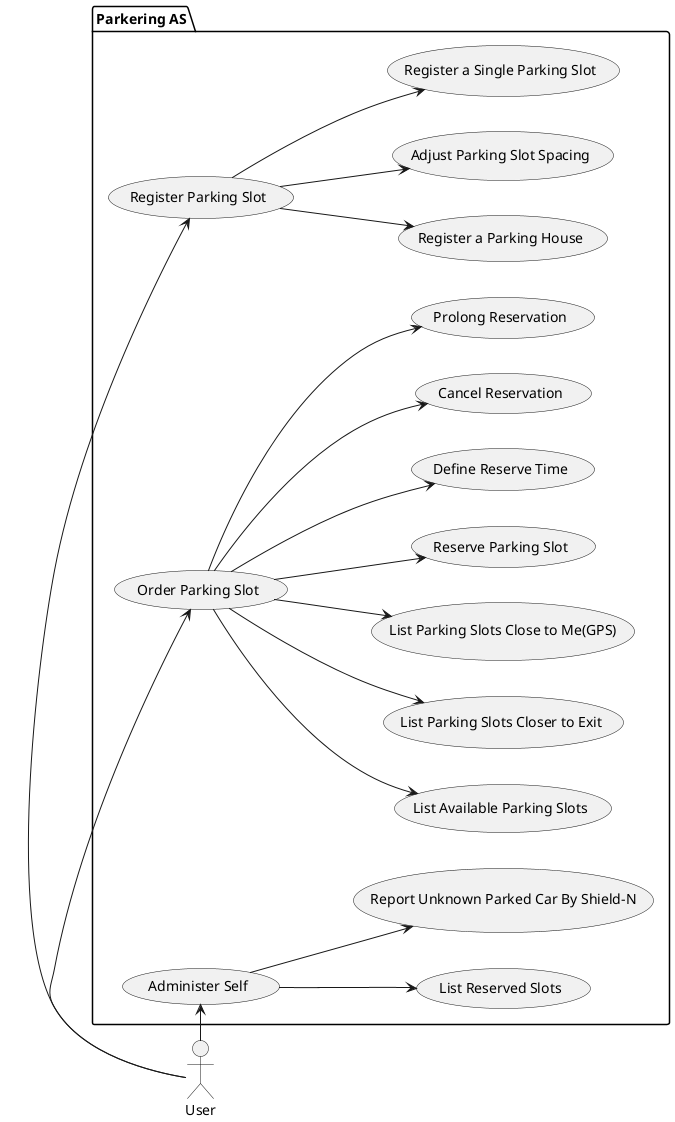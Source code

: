 @startuml
'overordnet grupper 4-6

left to right direction
:User: as usr
':Admin: as adm
package "Parkering AS" {
'overordnet
' usecase "Registering Of Account" as A1
' usecase "User Login" as A2
' usecase "User Setup" as A3
 usecase "Register Parking Slot" as A4
 usecase "Order Parking Slot" as A5
 usecase "Administer Self" as A6
' usecase "Register Unpayed" as A7
' usecase "Integrated Maps" as A8
' usecase "Parking owner" as A9
' usecase "Statistics" as A10
' usecase "Sorting" as A11
' usecase "Conatct" as A12
' usecase "Rapport" as A13
' usecase "Administer" as A14


' underordnet
' A1 "Registering Of Account"
' usecase "Register an Email" as A1B1
' usecase "Register a Phone Number" as A1B2
' usecase "Sign in With Google" as A1B3
' usecase "Sign in With Apple" as A1B4
' 'A2 "User Login"
' usecase "Instant Login with tlf/email" as A2B1
' usecase "Login with 3-rd Party" as A2B2
' usecase "Restore Password" as A2B3
' 'A3 "User Setup"
' usecase "Register a Car with shield number" as A3B1
' usecase "Register a Credit/Debit Card" as A3B2
' usecase "Register a Vips Account" as A3B3
 'A4 "Register Parking Slot"
 usecase "Register a Parking House" as A4B1
 usecase "Adjust Parking Slot Spacing" as A4B2
 usecase "Register a Single Parking Slot" as A4B3
 'A5 "Order Parking Slot"
 usecase "List Available Parking Slots" as A5B1
 usecase "List Parking Slots Closer to Exit" as A5B2
 usecase "List Parking Slots Close to Me(GPS)" as A5B3
 usecase "Reserve Parking Slot" as A5B4
 usecase "Define Reserve Time" as A5B5
 usecase "Cancel Reservation" as A5B6
 usecase "Prolong Reservation" as A5B7
 'A6 "Administer Own"
 usecase "List Reserved Slots" as A6B1
 usecase "Report Unknown Parked Car By Shield-N" as A6B2
 'A7 "Register Unpayed"
' usecase "User Warning If Car Number Not Matching" as A7B1
' usecase "Register an Unknown User" as A7B2
' 'A8 "Integrated Maps"
' usecase "Get Aid of "Open Map" For Indoors" as A8B1
' usecase "Get Aid Of "Google Maps" For Location Search" as A8B2
' usecase "Get Aid of "Google Maps"  For Indoors Search" as A8B3
' usecase "Get Aid of "Open Map" Support For Location Search" as A8B4
' 'A9  "Parking owner"
' usecase "Overview Owned Slots" as A9B1
' usecase "Overview Usage Statistics" as A9B2
'' A10 "Statistics"
' usecase "Overview Unpayed Reported Cars" as A10B1
' usecase "Overview Registering Per Time Unit" as A10B2
' usecase "Overview Income Per Time Unit" as A10B3
' 'A11 "Sorting"
' usecase "Sort By GPS" as A11B1
' usecase "Sort By Travel Time " as A11B2
' usecase "Sort By Previously Most Used " as A11B3
' 'A12 "Conatct"
' usecase "Communicate with Integrated Chat" as A12B1
' usecase "Get Mobile Number Of Another User" as A12B2
' usecase "Get Email Addres Of Another User" as A12B3
' 'A13 "Rapport"
' usecase "Report Occupied Reserved Slot" as A13B1
' usecase "Report Non-Responding Parking-Owner " as A13B2
' usecase "Report Inappropriate Add Content" as A13B3
' usecase "Report Inappropriate Chat Content" as A13B4
' 'A14 "Administrer"
'' usecase "Remove Inappropriate Parking Registration" as A14B1
'' usecase "Ban User Temporarily" as A14B2
'' usecase "Remove User Permanently" as A14B3

}

'User - Entities
'usr -> A1
'usr -> A2
'usr -> A3
usr -> A4
usr -> A5
usr -> A6
'usr -> A7
'usr -> A8
'usr -> A9
'usr -> A10
'usr -> A11
'usr -> A12
'usr -> A13

'adm -> A14

''ENtities - Enteties
'A1 --> A1B1
'A1 --> A1B2
'A1 --> A1B3
'A1 --> A1B4
'
'A2 --> A2B1
'A2 --> A2B2
'A2 --> A2B3
'
'A3 --> A3B1
'A3 --> A3B2
'A3 --> A3B3

A4 --> A4B1
A4 --> A4B2
A4 --> A4B3

A5 --> A5B1
A5 --> A5B2
A5 --> A5B3
A5 --> A5B4
A5 --> A5B5
A5 --> A5B6
A5 --> A5B7

A6 --> A6B1
A6 --> A6B2
'
'A7 --> A7B1
'A7 --> A7B2
'
'A8 --> A8B1
'A8 --> A8B2
'A8 --> A8B3
'A8 --> A8B4
'
'A9 --> A9B1
'A9 --> A9B2
'
'A10 --> A10B1
'A10 --> A10B2
'A10 --> A10B3
'
'A11 --> A11B1
'A11 --> A11B2
'A11 --> A11B3
'
'A12 --> A12B1
'A12 --> A12B2
'A12 --> A12B3
'
'A13 --> A13B1
'A13 --> A13B2
'A13 --> A13B3
'A13 --> A13B4

'A14 --> A14B1
'A14 --> A14B2
'A14 --> A14B3



@enduml